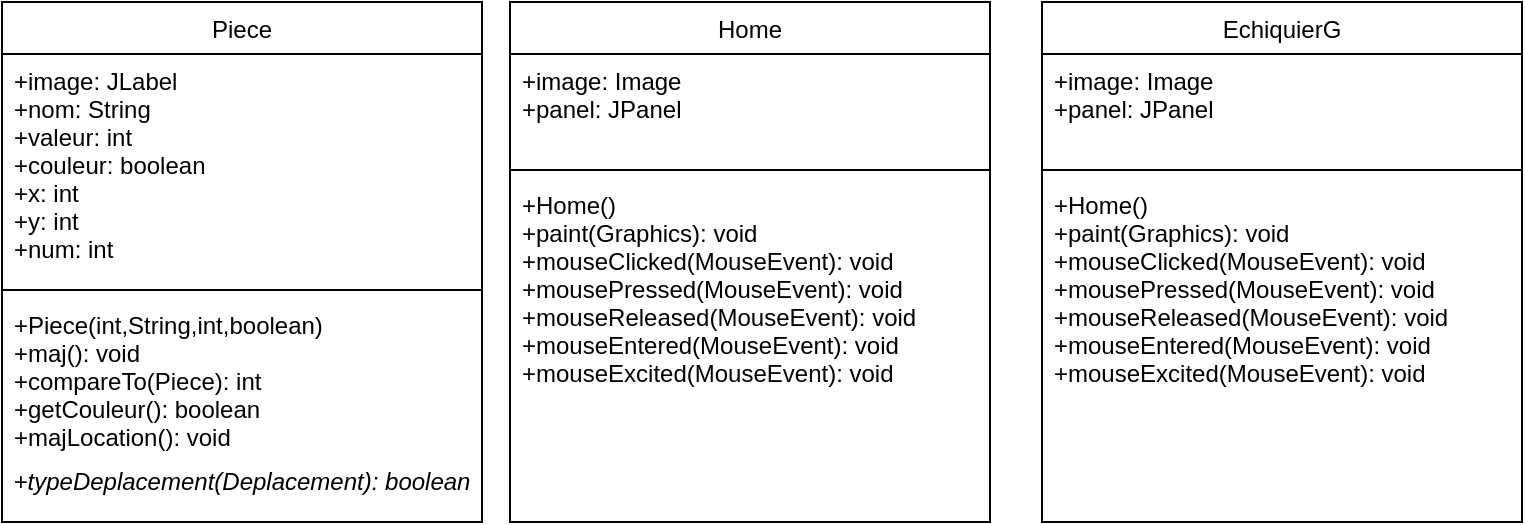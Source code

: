 <mxfile version="14.4.4" type="github">
  <diagram id="C5RBs43oDa-KdzZeNtuy" name="Page-1">
    <mxGraphModel dx="462" dy="770" grid="1" gridSize="10" guides="1" tooltips="1" connect="1" arrows="1" fold="1" page="1" pageScale="1" pageWidth="827" pageHeight="1169" math="0" shadow="0">
      <root>
        <mxCell id="WIyWlLk6GJQsqaUBKTNV-0" />
        <mxCell id="WIyWlLk6GJQsqaUBKTNV-1" parent="WIyWlLk6GJQsqaUBKTNV-0" />
        <mxCell id="zkfFHV4jXpPFQw0GAbJ--17" value="Piece" style="swimlane;fontStyle=0;align=center;verticalAlign=top;childLayout=stackLayout;horizontal=1;startSize=26;horizontalStack=0;resizeParent=1;resizeLast=0;collapsible=1;marginBottom=0;rounded=0;shadow=0;strokeWidth=1;flipH=1;" parent="WIyWlLk6GJQsqaUBKTNV-1" vertex="1">
          <mxGeometry x="40" y="50" width="240" height="260" as="geometry">
            <mxRectangle x="550" y="140" width="160" height="26" as="alternateBounds" />
          </mxGeometry>
        </mxCell>
        <mxCell id="zkfFHV4jXpPFQw0GAbJ--18" value="+image: JLabel&#xa;+nom: String&#xa;+valeur: int&#xa;+couleur: boolean&#xa;+x: int&#xa;+y: int&#xa;+num: int&#xa;&#xa;" style="text;align=left;verticalAlign=top;spacingLeft=4;spacingRight=4;overflow=hidden;rotatable=0;points=[[0,0.5],[1,0.5]];portConstraint=eastwest;flipH=1;" parent="zkfFHV4jXpPFQw0GAbJ--17" vertex="1">
          <mxGeometry y="26" width="240" height="114" as="geometry" />
        </mxCell>
        <mxCell id="zkfFHV4jXpPFQw0GAbJ--23" value="" style="line;html=1;strokeWidth=1;align=left;verticalAlign=middle;spacingTop=-1;spacingLeft=3;spacingRight=3;rotatable=0;labelPosition=right;points=[];portConstraint=eastwest;flipH=1;" parent="zkfFHV4jXpPFQw0GAbJ--17" vertex="1">
          <mxGeometry y="140" width="240" height="8" as="geometry" />
        </mxCell>
        <mxCell id="zkfFHV4jXpPFQw0GAbJ--24" value="+Piece(int,String,int,boolean)&#xa;+maj(): void&#xa;+compareTo(Piece): int&#xa;+getCouleur(): boolean&#xa;+majLocation(): void&#xa;&#xa;&#xa;" style="text;align=left;verticalAlign=top;spacingLeft=4;spacingRight=4;overflow=hidden;rotatable=0;points=[[0,0.5],[1,0.5]];portConstraint=eastwest;fontStyle=0;flipH=1;" parent="zkfFHV4jXpPFQw0GAbJ--17" vertex="1">
          <mxGeometry y="148" width="240" height="82" as="geometry" />
        </mxCell>
        <mxCell id="YLITJ_lwk_BPIG0VDqPJ-0" value="&lt;i&gt;+typeDeplacement(Deplacement): boolean&lt;/i&gt;" style="text;html=1;strokeColor=none;fillColor=none;align=center;verticalAlign=middle;whiteSpace=wrap;rounded=0;flipH=1;" vertex="1" parent="zkfFHV4jXpPFQw0GAbJ--17">
          <mxGeometry y="230" width="240" height="20" as="geometry" />
        </mxCell>
        <mxCell id="YLITJ_lwk_BPIG0VDqPJ-1" value="Home" style="swimlane;fontStyle=0;align=center;verticalAlign=top;childLayout=stackLayout;horizontal=1;startSize=26;horizontalStack=0;resizeParent=1;resizeLast=0;collapsible=1;marginBottom=0;rounded=0;shadow=0;strokeWidth=1;" vertex="1" parent="WIyWlLk6GJQsqaUBKTNV-1">
          <mxGeometry x="294" y="50" width="240" height="260" as="geometry">
            <mxRectangle x="550" y="140" width="160" height="26" as="alternateBounds" />
          </mxGeometry>
        </mxCell>
        <mxCell id="YLITJ_lwk_BPIG0VDqPJ-2" value="+image: Image&#xa;+panel: JPanel&#xa;&#xa;&#xa;" style="text;align=left;verticalAlign=top;spacingLeft=4;spacingRight=4;overflow=hidden;rotatable=0;points=[[0,0.5],[1,0.5]];portConstraint=eastwest;" vertex="1" parent="YLITJ_lwk_BPIG0VDqPJ-1">
          <mxGeometry y="26" width="240" height="54" as="geometry" />
        </mxCell>
        <mxCell id="YLITJ_lwk_BPIG0VDqPJ-3" value="" style="line;html=1;strokeWidth=1;align=left;verticalAlign=middle;spacingTop=-1;spacingLeft=3;spacingRight=3;rotatable=0;labelPosition=right;points=[];portConstraint=eastwest;" vertex="1" parent="YLITJ_lwk_BPIG0VDqPJ-1">
          <mxGeometry y="80" width="240" height="8" as="geometry" />
        </mxCell>
        <mxCell id="YLITJ_lwk_BPIG0VDqPJ-4" value="+Home()&#xa;+paint(Graphics): void&#xa;+mouseClicked(MouseEvent): void&#xa;+mousePressed(MouseEvent): void&#xa;+mouseReleased(MouseEvent): void&#xa;+mouseEntered(MouseEvent): void&#xa;+mouseExcited(MouseEvent): void&#xa;&#xa;&#xa;" style="text;align=left;verticalAlign=top;spacingLeft=4;spacingRight=4;overflow=hidden;rotatable=0;points=[[0,0.5],[1,0.5]];portConstraint=eastwest;fontStyle=0" vertex="1" parent="YLITJ_lwk_BPIG0VDqPJ-1">
          <mxGeometry y="88" width="240" height="162" as="geometry" />
        </mxCell>
        <mxCell id="YLITJ_lwk_BPIG0VDqPJ-6" value="EchiquierG" style="swimlane;fontStyle=0;align=center;verticalAlign=top;childLayout=stackLayout;horizontal=1;startSize=26;horizontalStack=0;resizeParent=1;resizeLast=0;collapsible=1;marginBottom=0;rounded=0;shadow=0;strokeWidth=1;" vertex="1" parent="WIyWlLk6GJQsqaUBKTNV-1">
          <mxGeometry x="560" y="50" width="240" height="260" as="geometry">
            <mxRectangle x="550" y="140" width="160" height="26" as="alternateBounds" />
          </mxGeometry>
        </mxCell>
        <mxCell id="YLITJ_lwk_BPIG0VDqPJ-7" value="+image: Image&#xa;+panel: JPanel&#xa;&#xa;&#xa;" style="text;align=left;verticalAlign=top;spacingLeft=4;spacingRight=4;overflow=hidden;rotatable=0;points=[[0,0.5],[1,0.5]];portConstraint=eastwest;" vertex="1" parent="YLITJ_lwk_BPIG0VDqPJ-6">
          <mxGeometry y="26" width="240" height="54" as="geometry" />
        </mxCell>
        <mxCell id="YLITJ_lwk_BPIG0VDqPJ-8" value="" style="line;html=1;strokeWidth=1;align=left;verticalAlign=middle;spacingTop=-1;spacingLeft=3;spacingRight=3;rotatable=0;labelPosition=right;points=[];portConstraint=eastwest;" vertex="1" parent="YLITJ_lwk_BPIG0VDqPJ-6">
          <mxGeometry y="80" width="240" height="8" as="geometry" />
        </mxCell>
        <mxCell id="YLITJ_lwk_BPIG0VDqPJ-9" value="+Home()&#xa;+paint(Graphics): void&#xa;+mouseClicked(MouseEvent): void&#xa;+mousePressed(MouseEvent): void&#xa;+mouseReleased(MouseEvent): void&#xa;+mouseEntered(MouseEvent): void&#xa;+mouseExcited(MouseEvent): void&#xa;&#xa;&#xa;" style="text;align=left;verticalAlign=top;spacingLeft=4;spacingRight=4;overflow=hidden;rotatable=0;points=[[0,0.5],[1,0.5]];portConstraint=eastwest;fontStyle=0" vertex="1" parent="YLITJ_lwk_BPIG0VDqPJ-6">
          <mxGeometry y="88" width="240" height="162" as="geometry" />
        </mxCell>
      </root>
    </mxGraphModel>
  </diagram>
</mxfile>
